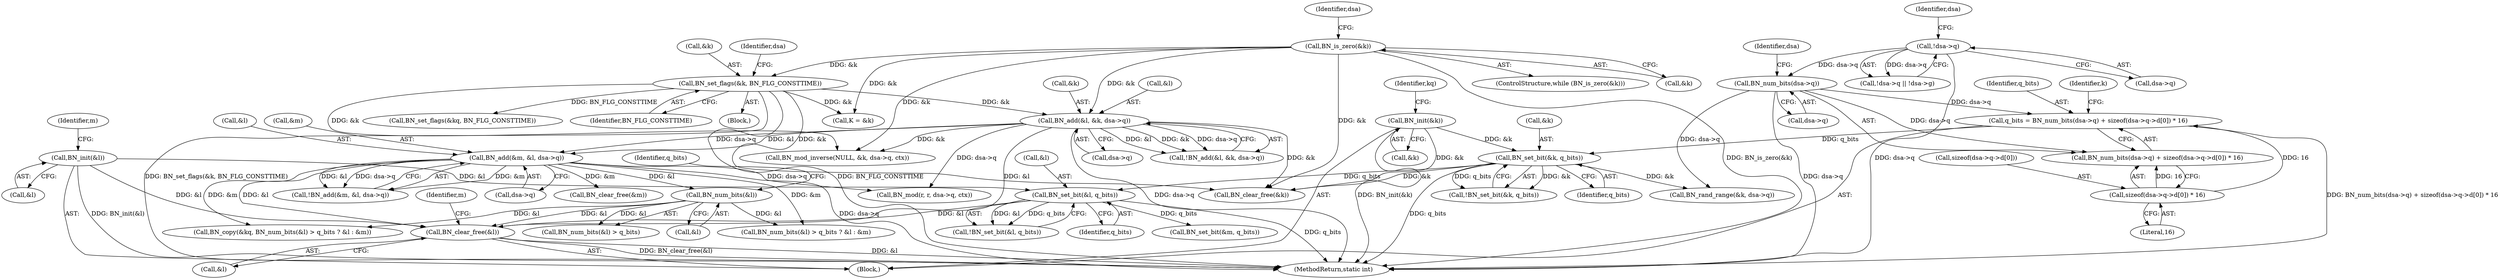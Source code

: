 digraph "0_openssl_43e6a58d4991a451daf4891ff05a48735df871ac@API" {
"1000408" [label="(Call,BN_clear_free(&l))"];
"1000281" [label="(Call,BN_add(&l, &k, dsa->q))"];
"1000233" [label="(Call,BN_is_zero(&k))"];
"1000245" [label="(Call,BN_set_flags(&k, BN_FLG_CONSTTIME))"];
"1000291" [label="(Call,BN_add(&m, &l, dsa->q))"];
"1000157" [label="(Call,BN_init(&l))"];
"1000212" [label="(Call,BN_set_bit(&l, q_bits))"];
"1000206" [label="(Call,BN_set_bit(&k, q_bits))"];
"1000151" [label="(Call,BN_init(&k))"];
"1000186" [label="(Call,q_bits = BN_num_bits(dsa->q) + sizeof(dsa->q->d[0]) * 16)"];
"1000189" [label="(Call,BN_num_bits(dsa->q))"];
"1000137" [label="(Call,!dsa->q)"];
"1000193" [label="(Call,sizeof(dsa->q->d[0]) * 16)"];
"1000305" [label="(Call,BN_num_bits(&l))"];
"1000188" [label="(Call,BN_num_bits(dsa->q) + sizeof(dsa->q->d[0]) * 16)"];
"1000187" [label="(Identifier,q_bits)"];
"1000206" [label="(Call,BN_set_bit(&k, q_bits))"];
"1000212" [label="(Call,BN_set_bit(&l, q_bits))"];
"1000280" [label="(Call,!BN_add(&l, &k, dsa->q))"];
"1000294" [label="(Call,&l)"];
"1000416" [label="(MethodReturn,static int)"];
"1000291" [label="(Call,BN_add(&m, &l, dsa->q))"];
"1000248" [label="(Identifier,BN_FLG_CONSTTIME)"];
"1000162" [label="(Identifier,m)"];
"1000211" [label="(Call,!BN_set_bit(&l, q_bits))"];
"1000208" [label="(Identifier,k)"];
"1000137" [label="(Call,!dsa->q)"];
"1000306" [label="(Call,&l)"];
"1000244" [label="(Block,)"];
"1000305" [label="(Call,BN_num_bits(&l))"];
"1000330" [label="(Call,BN_mod(r, r, dsa->q, ctx))"];
"1000190" [label="(Call,dsa->q)"];
"1000324" [label="(Call,K = &k)"];
"1000413" [label="(Identifier,m)"];
"1000308" [label="(Identifier,q_bits)"];
"1000246" [label="(Call,&k)"];
"1000202" [label="(Literal,16)"];
"1000233" [label="(Call,BN_is_zero(&k))"];
"1000151" [label="(Call,BN_init(&k))"];
"1000240" [label="(Identifier,dsa)"];
"1000304" [label="(Call,BN_num_bits(&l) > q_bits)"];
"1000217" [label="(Call,BN_set_bit(&m, q_bits))"];
"1000158" [label="(Call,&l)"];
"1000213" [label="(Call,&l)"];
"1000189" [label="(Call,BN_num_bits(dsa->q))"];
"1000232" [label="(ControlStructure,while (BN_is_zero(&k)))"];
"1000342" [label="(Call,BN_mod_inverse(NULL, &k, dsa->q, ctx))"];
"1000282" [label="(Call,&l)"];
"1000290" [label="(Call,!BN_add(&m, &l, dsa->q))"];
"1000207" [label="(Call,&k)"];
"1000408" [label="(Call,BN_clear_free(&l))"];
"1000194" [label="(Call,sizeof(dsa->q->d[0]))"];
"1000303" [label="(Call,BN_num_bits(&l) > q_bits ? &l : &m)"];
"1000193" [label="(Call,sizeof(dsa->q->d[0]) * 16)"];
"1000205" [label="(Call,!BN_set_bit(&k, q_bits))"];
"1000209" [label="(Identifier,q_bits)"];
"1000245" [label="(Call,BN_set_flags(&k, BN_FLG_CONSTTIME))"];
"1000143" [label="(Identifier,dsa)"];
"1000136" [label="(Call,!dsa->q || !dsa->g)"];
"1000314" [label="(Call,BN_set_flags(&kq, BN_FLG_CONSTTIME))"];
"1000296" [label="(Call,dsa->q)"];
"1000292" [label="(Call,&m)"];
"1000215" [label="(Identifier,q_bits)"];
"1000157" [label="(Call,BN_init(&l))"];
"1000186" [label="(Call,q_bits = BN_num_bits(dsa->q) + sizeof(dsa->q->d[0]) * 16)"];
"1000225" [label="(Call,BN_rand_range(&k, dsa->q))"];
"1000252" [label="(Identifier,dsa)"];
"1000281" [label="(Call,BN_add(&l, &k, dsa->q))"];
"1000409" [label="(Call,&l)"];
"1000402" [label="(Call,BN_clear_free(&k))"];
"1000152" [label="(Call,&k)"];
"1000286" [label="(Call,dsa->q)"];
"1000234" [label="(Call,&k)"];
"1000156" [label="(Identifier,kq)"];
"1000411" [label="(Call,BN_clear_free(&m))"];
"1000198" [label="(Identifier,dsa)"];
"1000138" [label="(Call,dsa->q)"];
"1000284" [label="(Call,&k)"];
"1000300" [label="(Call,BN_copy(&kq, BN_num_bits(&l) > q_bits ? &l : &m))"];
"1000110" [label="(Block,)"];
"1000408" -> "1000110"  [label="AST: "];
"1000408" -> "1000409"  [label="CFG: "];
"1000409" -> "1000408"  [label="AST: "];
"1000413" -> "1000408"  [label="CFG: "];
"1000408" -> "1000416"  [label="DDG: &l"];
"1000408" -> "1000416"  [label="DDG: BN_clear_free(&l)"];
"1000281" -> "1000408"  [label="DDG: &l"];
"1000291" -> "1000408"  [label="DDG: &l"];
"1000157" -> "1000408"  [label="DDG: &l"];
"1000212" -> "1000408"  [label="DDG: &l"];
"1000305" -> "1000408"  [label="DDG: &l"];
"1000281" -> "1000280"  [label="AST: "];
"1000281" -> "1000286"  [label="CFG: "];
"1000282" -> "1000281"  [label="AST: "];
"1000284" -> "1000281"  [label="AST: "];
"1000286" -> "1000281"  [label="AST: "];
"1000280" -> "1000281"  [label="CFG: "];
"1000281" -> "1000416"  [label="DDG: dsa->q"];
"1000281" -> "1000280"  [label="DDG: &l"];
"1000281" -> "1000280"  [label="DDG: &k"];
"1000281" -> "1000280"  [label="DDG: dsa->q"];
"1000233" -> "1000281"  [label="DDG: &k"];
"1000245" -> "1000281"  [label="DDG: &k"];
"1000281" -> "1000291"  [label="DDG: &l"];
"1000281" -> "1000291"  [label="DDG: dsa->q"];
"1000281" -> "1000330"  [label="DDG: dsa->q"];
"1000281" -> "1000342"  [label="DDG: &k"];
"1000281" -> "1000402"  [label="DDG: &k"];
"1000233" -> "1000232"  [label="AST: "];
"1000233" -> "1000234"  [label="CFG: "];
"1000234" -> "1000233"  [label="AST: "];
"1000240" -> "1000233"  [label="CFG: "];
"1000233" -> "1000416"  [label="DDG: BN_is_zero(&k)"];
"1000233" -> "1000245"  [label="DDG: &k"];
"1000233" -> "1000324"  [label="DDG: &k"];
"1000233" -> "1000342"  [label="DDG: &k"];
"1000233" -> "1000402"  [label="DDG: &k"];
"1000245" -> "1000244"  [label="AST: "];
"1000245" -> "1000248"  [label="CFG: "];
"1000246" -> "1000245"  [label="AST: "];
"1000248" -> "1000245"  [label="AST: "];
"1000252" -> "1000245"  [label="CFG: "];
"1000245" -> "1000416"  [label="DDG: BN_FLG_CONSTTIME"];
"1000245" -> "1000416"  [label="DDG: BN_set_flags(&k, BN_FLG_CONSTTIME)"];
"1000245" -> "1000314"  [label="DDG: BN_FLG_CONSTTIME"];
"1000245" -> "1000324"  [label="DDG: &k"];
"1000245" -> "1000342"  [label="DDG: &k"];
"1000245" -> "1000402"  [label="DDG: &k"];
"1000291" -> "1000290"  [label="AST: "];
"1000291" -> "1000296"  [label="CFG: "];
"1000292" -> "1000291"  [label="AST: "];
"1000294" -> "1000291"  [label="AST: "];
"1000296" -> "1000291"  [label="AST: "];
"1000290" -> "1000291"  [label="CFG: "];
"1000291" -> "1000416"  [label="DDG: dsa->q"];
"1000291" -> "1000290"  [label="DDG: &m"];
"1000291" -> "1000290"  [label="DDG: &l"];
"1000291" -> "1000290"  [label="DDG: dsa->q"];
"1000291" -> "1000300"  [label="DDG: &m"];
"1000291" -> "1000305"  [label="DDG: &l"];
"1000291" -> "1000303"  [label="DDG: &m"];
"1000291" -> "1000330"  [label="DDG: dsa->q"];
"1000291" -> "1000411"  [label="DDG: &m"];
"1000157" -> "1000110"  [label="AST: "];
"1000157" -> "1000158"  [label="CFG: "];
"1000158" -> "1000157"  [label="AST: "];
"1000162" -> "1000157"  [label="CFG: "];
"1000157" -> "1000416"  [label="DDG: BN_init(&l)"];
"1000157" -> "1000212"  [label="DDG: &l"];
"1000212" -> "1000211"  [label="AST: "];
"1000212" -> "1000215"  [label="CFG: "];
"1000213" -> "1000212"  [label="AST: "];
"1000215" -> "1000212"  [label="AST: "];
"1000211" -> "1000212"  [label="CFG: "];
"1000212" -> "1000416"  [label="DDG: q_bits"];
"1000212" -> "1000211"  [label="DDG: &l"];
"1000212" -> "1000211"  [label="DDG: q_bits"];
"1000206" -> "1000212"  [label="DDG: q_bits"];
"1000212" -> "1000217"  [label="DDG: q_bits"];
"1000206" -> "1000205"  [label="AST: "];
"1000206" -> "1000209"  [label="CFG: "];
"1000207" -> "1000206"  [label="AST: "];
"1000209" -> "1000206"  [label="AST: "];
"1000205" -> "1000206"  [label="CFG: "];
"1000206" -> "1000416"  [label="DDG: q_bits"];
"1000206" -> "1000205"  [label="DDG: &k"];
"1000206" -> "1000205"  [label="DDG: q_bits"];
"1000151" -> "1000206"  [label="DDG: &k"];
"1000186" -> "1000206"  [label="DDG: q_bits"];
"1000206" -> "1000225"  [label="DDG: &k"];
"1000206" -> "1000402"  [label="DDG: &k"];
"1000151" -> "1000110"  [label="AST: "];
"1000151" -> "1000152"  [label="CFG: "];
"1000152" -> "1000151"  [label="AST: "];
"1000156" -> "1000151"  [label="CFG: "];
"1000151" -> "1000416"  [label="DDG: BN_init(&k)"];
"1000151" -> "1000402"  [label="DDG: &k"];
"1000186" -> "1000110"  [label="AST: "];
"1000186" -> "1000188"  [label="CFG: "];
"1000187" -> "1000186"  [label="AST: "];
"1000188" -> "1000186"  [label="AST: "];
"1000208" -> "1000186"  [label="CFG: "];
"1000186" -> "1000416"  [label="DDG: BN_num_bits(dsa->q) + sizeof(dsa->q->d[0]) * 16"];
"1000189" -> "1000186"  [label="DDG: dsa->q"];
"1000193" -> "1000186"  [label="DDG: 16"];
"1000189" -> "1000188"  [label="AST: "];
"1000189" -> "1000190"  [label="CFG: "];
"1000190" -> "1000189"  [label="AST: "];
"1000198" -> "1000189"  [label="CFG: "];
"1000189" -> "1000416"  [label="DDG: dsa->q"];
"1000189" -> "1000188"  [label="DDG: dsa->q"];
"1000137" -> "1000189"  [label="DDG: dsa->q"];
"1000189" -> "1000225"  [label="DDG: dsa->q"];
"1000137" -> "1000136"  [label="AST: "];
"1000137" -> "1000138"  [label="CFG: "];
"1000138" -> "1000137"  [label="AST: "];
"1000143" -> "1000137"  [label="CFG: "];
"1000136" -> "1000137"  [label="CFG: "];
"1000137" -> "1000416"  [label="DDG: dsa->q"];
"1000137" -> "1000136"  [label="DDG: dsa->q"];
"1000193" -> "1000188"  [label="AST: "];
"1000193" -> "1000202"  [label="CFG: "];
"1000194" -> "1000193"  [label="AST: "];
"1000202" -> "1000193"  [label="AST: "];
"1000188" -> "1000193"  [label="CFG: "];
"1000193" -> "1000188"  [label="DDG: 16"];
"1000305" -> "1000304"  [label="AST: "];
"1000305" -> "1000306"  [label="CFG: "];
"1000306" -> "1000305"  [label="AST: "];
"1000308" -> "1000305"  [label="CFG: "];
"1000305" -> "1000300"  [label="DDG: &l"];
"1000305" -> "1000304"  [label="DDG: &l"];
"1000305" -> "1000303"  [label="DDG: &l"];
}
